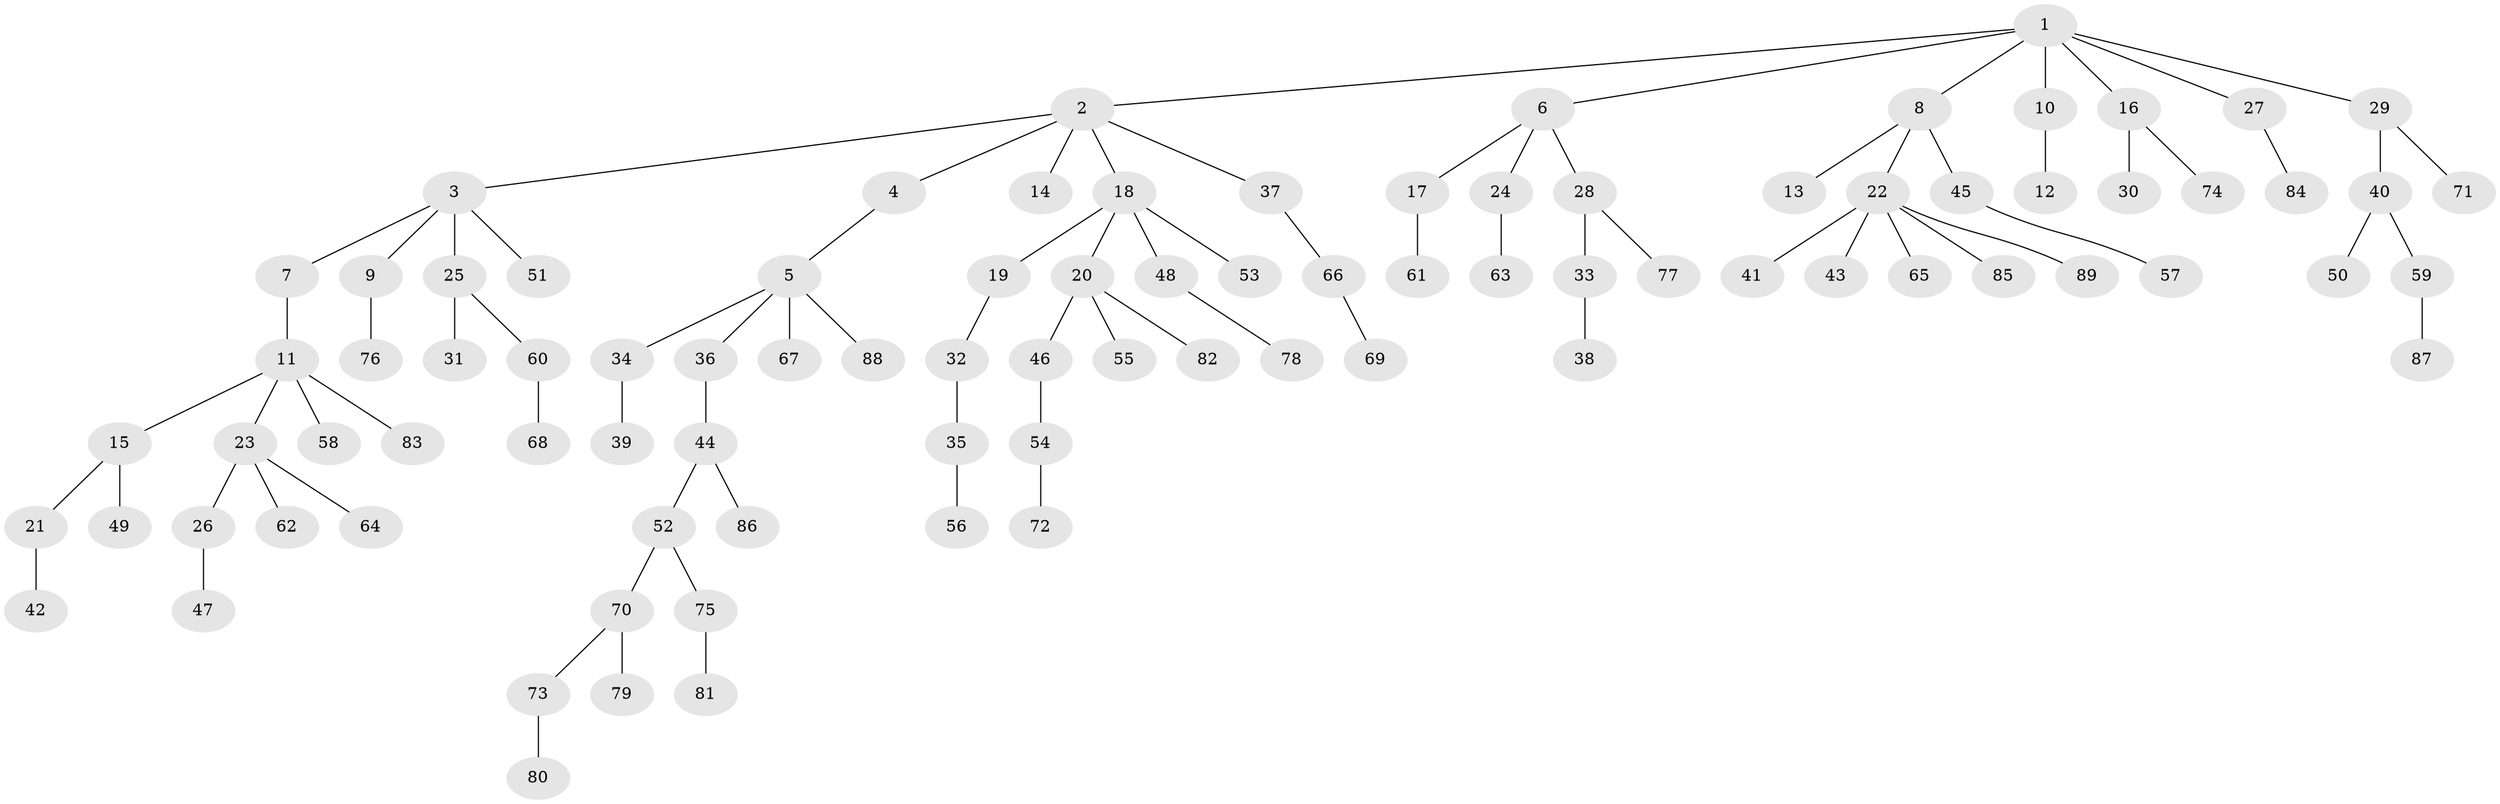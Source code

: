 // coarse degree distribution, {8: 0.01694915254237288, 6: 0.01694915254237288, 5: 0.05084745762711865, 4: 0.0847457627118644, 1: 0.5932203389830508, 2: 0.1694915254237288, 3: 0.06779661016949153}
// Generated by graph-tools (version 1.1) at 2025/52/02/27/25 19:52:11]
// undirected, 89 vertices, 88 edges
graph export_dot {
graph [start="1"]
  node [color=gray90,style=filled];
  1;
  2;
  3;
  4;
  5;
  6;
  7;
  8;
  9;
  10;
  11;
  12;
  13;
  14;
  15;
  16;
  17;
  18;
  19;
  20;
  21;
  22;
  23;
  24;
  25;
  26;
  27;
  28;
  29;
  30;
  31;
  32;
  33;
  34;
  35;
  36;
  37;
  38;
  39;
  40;
  41;
  42;
  43;
  44;
  45;
  46;
  47;
  48;
  49;
  50;
  51;
  52;
  53;
  54;
  55;
  56;
  57;
  58;
  59;
  60;
  61;
  62;
  63;
  64;
  65;
  66;
  67;
  68;
  69;
  70;
  71;
  72;
  73;
  74;
  75;
  76;
  77;
  78;
  79;
  80;
  81;
  82;
  83;
  84;
  85;
  86;
  87;
  88;
  89;
  1 -- 2;
  1 -- 6;
  1 -- 8;
  1 -- 10;
  1 -- 16;
  1 -- 27;
  1 -- 29;
  2 -- 3;
  2 -- 4;
  2 -- 14;
  2 -- 18;
  2 -- 37;
  3 -- 7;
  3 -- 9;
  3 -- 25;
  3 -- 51;
  4 -- 5;
  5 -- 34;
  5 -- 36;
  5 -- 67;
  5 -- 88;
  6 -- 17;
  6 -- 24;
  6 -- 28;
  7 -- 11;
  8 -- 13;
  8 -- 22;
  8 -- 45;
  9 -- 76;
  10 -- 12;
  11 -- 15;
  11 -- 23;
  11 -- 58;
  11 -- 83;
  15 -- 21;
  15 -- 49;
  16 -- 30;
  16 -- 74;
  17 -- 61;
  18 -- 19;
  18 -- 20;
  18 -- 48;
  18 -- 53;
  19 -- 32;
  20 -- 46;
  20 -- 55;
  20 -- 82;
  21 -- 42;
  22 -- 41;
  22 -- 43;
  22 -- 65;
  22 -- 85;
  22 -- 89;
  23 -- 26;
  23 -- 62;
  23 -- 64;
  24 -- 63;
  25 -- 31;
  25 -- 60;
  26 -- 47;
  27 -- 84;
  28 -- 33;
  28 -- 77;
  29 -- 40;
  29 -- 71;
  32 -- 35;
  33 -- 38;
  34 -- 39;
  35 -- 56;
  36 -- 44;
  37 -- 66;
  40 -- 50;
  40 -- 59;
  44 -- 52;
  44 -- 86;
  45 -- 57;
  46 -- 54;
  48 -- 78;
  52 -- 70;
  52 -- 75;
  54 -- 72;
  59 -- 87;
  60 -- 68;
  66 -- 69;
  70 -- 73;
  70 -- 79;
  73 -- 80;
  75 -- 81;
}
